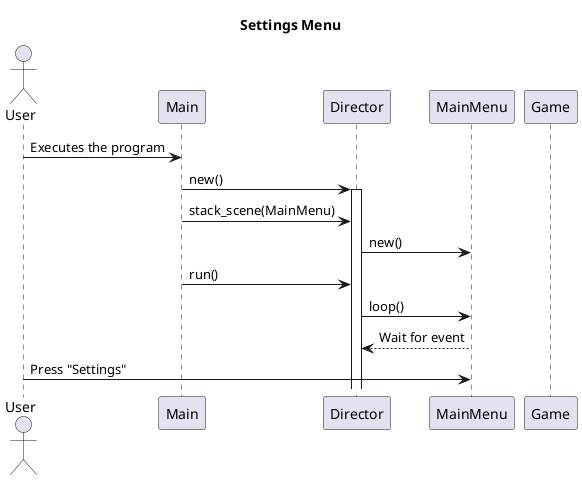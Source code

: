 @startuml Settings Menu Sequence Diagram

title Settings Menu

actor User
participant Main
participant Director
participant MainMenu
participant Game

User -> Main: Executes the program
Main -> Director: new()
activate Director
Main -> Director: stack_scene(MainMenu)
Director -> MainMenu: new()
Main -> Director: run()
Director -> MainMenu: loop()
MainMenu --> Director: Wait for event
User -> MainMenu: Press "Settings"

@enduml